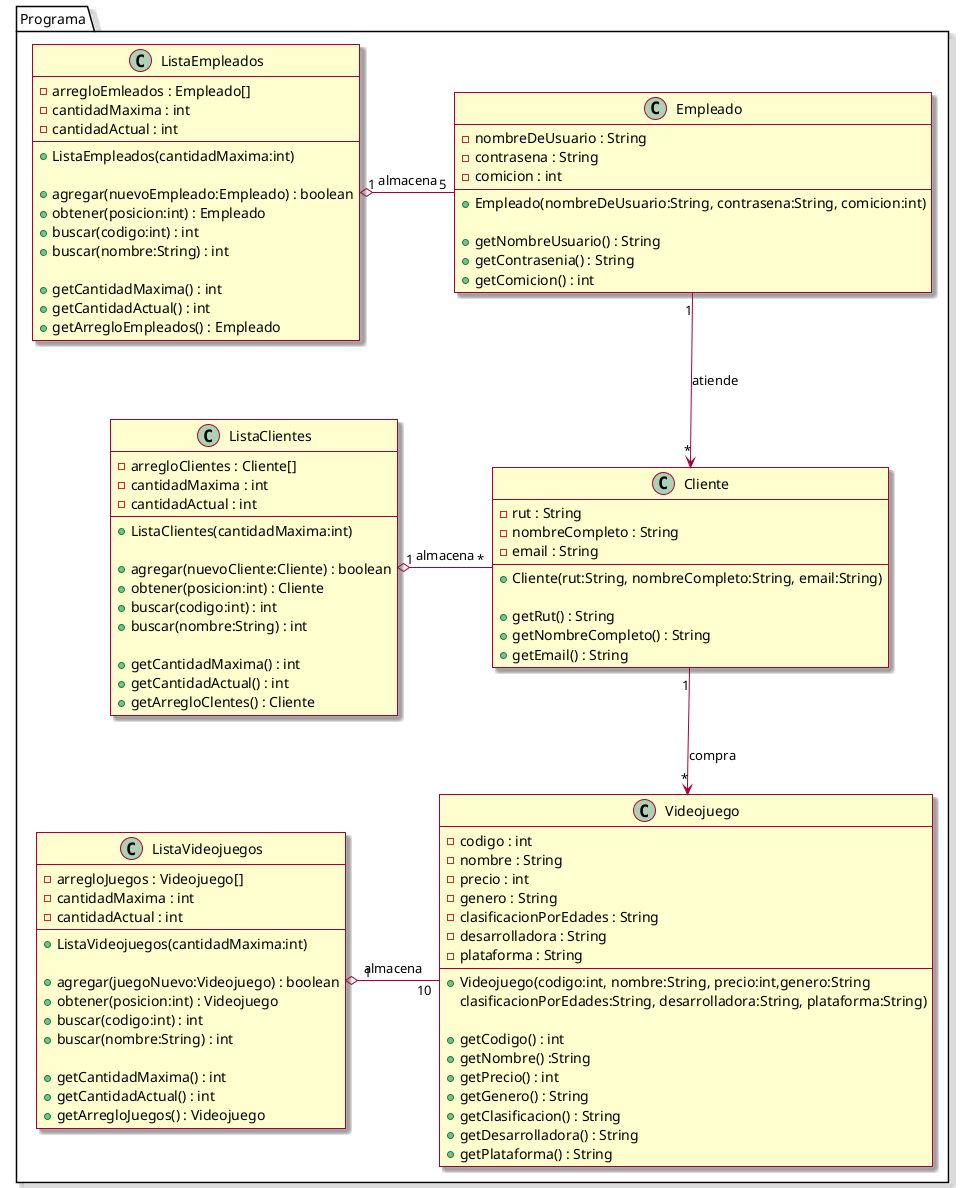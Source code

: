 @startuml
'https://plantuml.com/class-diagram

skin rose



package Programa {

    'Clases

    class Videojuego{

        - codigo : int
        - nombre : String
        - precio : int
        - genero : String
        - clasificacionPorEdades : String
        - desarrolladora : String
        - plataforma : String

        + Videojuego(codigo:int, nombre:String, precio:int,genero:String
        clasificacionPorEdades:String, desarrolladora:String, plataforma:String)

        + getCodigo() : int
        + getNombre() :String
        + getPrecio() : int
        + getGenero() : String
        + getClasificacion() : String
        + getDesarrolladora() : String
        + getPlataforma() : String

    }

    class ListaVideojuegos{

        - arregloJuegos : Videojuego[]
        - cantidadMaxima : int
        - cantidadActual : int

        + ListaVideojuegos(cantidadMaxima:int)

        + agregar(juegoNuevo:Videojuego) : boolean
        + obtener(posicion:int) : Videojuego
        + buscar(codigo:int) : int
        + buscar(nombre:String) : int

        + getCantidadMaxima() : int
        + getCantidadActual() : int
        + getArregloJuegos() : Videojuego

    }

    class Empleado{
        - nombreDeUsuario : String
        - contrasena : String
        - comicion : int

        + Empleado(nombreDeUsuario:String, contrasena:String, comicion:int)

        + getNombreUsuario() : String
        + getContrasenia() : String
        + getComicion() : int

    }

    class ListaEmpleados{

        - arregloEmleados : Empleado[]
        - cantidadMaxima : int
        - cantidadActual : int

        + ListaEmpleados(cantidadMaxima:int)

        + agregar(nuevoEmpleado:Empleado) : boolean
        + obtener(posicion:int) : Empleado
        + buscar(codigo:int) : int
        + buscar(nombre:String) : int

        + getCantidadMaxima() : int
        + getCantidadActual() : int
        + getArregloEmpleados() : Empleado

    }

    class Cliente{

        - rut : String
        - nombreCompleto : String
        - email : String

        + Cliente(rut:String, nombreCompleto:String, email:String)

        + getRut() : String
        + getNombreCompleto() : String
        + getEmail() : String

    }

    class ListaClientes{

        - arregloClientes : Cliente[]
        - cantidadMaxima : int
        - cantidadActual : int

        + ListaClientes(cantidadMaxima:int)

        + agregar(nuevoCliente:Cliente) : boolean
        + obtener(posicion:int) : Cliente
        + buscar(codigo:int) : int
        + buscar(nombre:String) : int

        + getCantidadMaxima() : int
        + getCantidadActual() : int
        + getArregloClentes() : Cliente

    }


}


'Relaciones

ListaVideojuegos "   1" o--right-- " 10" Videojuego : almacena
ListaEmpleados "1" o--right-- "5" Empleado : almacena
ListaClientes "1" o-right- "*" Cliente : almacena

Empleado "1" --> "*" Cliente : atiende
Cliente "1" --> "*" Videojuego : compra


@enduml
